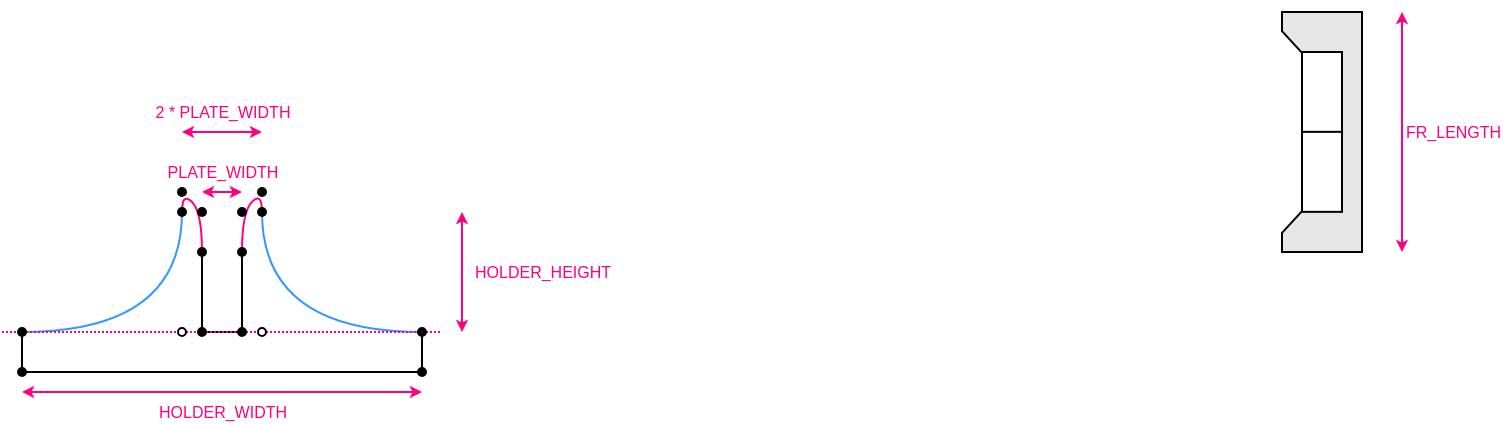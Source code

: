 <mxfile version="14.9.6" type="device"><diagram name="Design" id="nXPKwJXAH-5F6qmLnJLC"><mxGraphModel dx="1126" dy="1243" grid="1" gridSize="10" guides="1" tooltips="1" connect="0" arrows="0" fold="0" page="1" pageScale="1" pageWidth="850" pageHeight="1100" math="1" shadow="0"><root><mxCell id="qJvSbRiIBnACyHdeIX3_-0"/><mxCell id="qJvSbRiIBnACyHdeIX3_-1" parent="qJvSbRiIBnACyHdeIX3_-0"/><mxCell id="I1pL8vsgIzhK7QqkMnYN-3" value="" style="verticalLabelPosition=bottom;verticalAlign=middle;html=1;shape=mxgraph.basic.polygon;polyCoords=[[0,0.08],[0,0],[1,0],[1,1],[0,1],[0,0.92],[0.25,0.83],[0.25,0.17]];polyline=0;rounded=0;fillColor=#E6E6E6;" parent="qJvSbRiIBnACyHdeIX3_-1" vertex="1"><mxGeometry x="-130" y="-980" width="40" height="120" as="geometry"/></mxCell><mxCell id="I1pL8vsgIzhK7QqkMnYN-0" value="" style="rounded=0;whiteSpace=wrap;html=1;" parent="qJvSbRiIBnACyHdeIX3_-1" vertex="1"><mxGeometry x="-120" y="-960" width="20" height="40" as="geometry"/></mxCell><mxCell id="I1pL8vsgIzhK7QqkMnYN-1" value="" style="rounded=0;whiteSpace=wrap;html=1;" parent="qJvSbRiIBnACyHdeIX3_-1" vertex="1"><mxGeometry x="-120" y="-920.08" width="20" height="40" as="geometry"/></mxCell><mxCell id="I1pL8vsgIzhK7QqkMnYN-4" value="FR_LENGTH" style="endArrow=classic;startArrow=classic;html=1;strokeColor=#FF0080;startSize=3;endSize=3;fontSize=8;fontColor=#FF0080;labelBackgroundColor=none;align=left;" parent="qJvSbRiIBnACyHdeIX3_-1" edge="1"><mxGeometry width="50" height="50" relative="1" as="geometry"><mxPoint x="-70" y="-860" as="sourcePoint"/><mxPoint x="-70" y="-980" as="targetPoint"/><mxPoint as="offset"/></mxGeometry></mxCell><mxCell id="77paxFPMBY1JmJb9hoOi-0" value="HOLDER_WIDTH" style="endArrow=classic;startArrow=classic;html=1;strokeColor=#FF0080;startSize=3;endSize=3;fontSize=8;fontColor=#FF0080;labelBackgroundColor=none;" parent="qJvSbRiIBnACyHdeIX3_-1" edge="1"><mxGeometry y="10" width="50" height="50" relative="1" as="geometry"><mxPoint x="-560" y="-790" as="sourcePoint"/><mxPoint x="-760" y="-790" as="targetPoint"/><mxPoint as="offset"/></mxGeometry></mxCell><mxCell id="3XWnVwsbX8RVjuRimo8e-0" value="" style="endArrow=none;html=1;rounded=0;" edge="1" parent="qJvSbRiIBnACyHdeIX3_-1"><mxGeometry width="50" height="50" relative="1" as="geometry"><mxPoint x="-760" y="-820" as="sourcePoint"/><mxPoint x="-560" y="-820" as="targetPoint"/><Array as="points"><mxPoint x="-760" y="-800"/><mxPoint x="-560" y="-800"/></Array></mxGeometry></mxCell><mxCell id="3XWnVwsbX8RVjuRimo8e-1" value="" style="endArrow=none;html=1;rounded=0;" edge="1" parent="qJvSbRiIBnACyHdeIX3_-1"><mxGeometry width="50" height="50" relative="1" as="geometry"><mxPoint x="-670" y="-860" as="sourcePoint"/><mxPoint x="-650" y="-860" as="targetPoint"/><Array as="points"><mxPoint x="-670" y="-850"/><mxPoint x="-670" y="-820"/><mxPoint x="-650" y="-820"/><mxPoint x="-650" y="-850"/></Array></mxGeometry></mxCell><mxCell id="3XWnVwsbX8RVjuRimo8e-2" value="" style="endArrow=none;html=1;curved=1;strokeColor=#3399FF;" edge="1" parent="qJvSbRiIBnACyHdeIX3_-1"><mxGeometry width="50" height="50" relative="1" as="geometry"><mxPoint x="-640" y="-880" as="sourcePoint"/><mxPoint x="-560" y="-820" as="targetPoint"/><Array as="points"><mxPoint x="-640" y="-820"/></Array></mxGeometry></mxCell><mxCell id="3XWnVwsbX8RVjuRimo8e-3" value="" style="endArrow=none;html=1;curved=1;strokeColor=#3399FF;" edge="1" parent="qJvSbRiIBnACyHdeIX3_-1"><mxGeometry width="50" height="50" relative="1" as="geometry"><mxPoint x="-760" y="-820" as="sourcePoint"/><mxPoint x="-680" y="-880" as="targetPoint"/><Array as="points"><mxPoint x="-680" y="-820"/></Array></mxGeometry></mxCell><mxCell id="3XWnVwsbX8RVjuRimo8e-4" value="" style="endArrow=none;dashed=1;html=1;dashPattern=1 1;strokeWidth=1;strokeColor=#FF0080;" edge="1" parent="qJvSbRiIBnACyHdeIX3_-1"><mxGeometry width="50" height="50" relative="1" as="geometry"><mxPoint x="-770" y="-820" as="sourcePoint"/><mxPoint x="-550" y="-820" as="targetPoint"/></mxGeometry></mxCell><mxCell id="3XWnVwsbX8RVjuRimo8e-5" value="PLATE_WIDTH" style="endArrow=classic;startArrow=classic;html=1;strokeColor=#FF0080;startSize=3;endSize=3;fontSize=8;fontColor=#FF0080;labelBackgroundColor=none;" edge="1" parent="qJvSbRiIBnACyHdeIX3_-1"><mxGeometry y="-10" width="50" height="50" relative="1" as="geometry"><mxPoint x="-650" y="-890" as="sourcePoint"/><mxPoint x="-670" y="-890" as="targetPoint"/><mxPoint as="offset"/></mxGeometry></mxCell><mxCell id="3XWnVwsbX8RVjuRimo8e-6" value="HOLDER_HEIGHT" style="endArrow=classic;startArrow=classic;html=1;strokeColor=#FF0080;startSize=3;endSize=3;fontSize=8;fontColor=#FF0080;labelBackgroundColor=none;" edge="1" parent="qJvSbRiIBnACyHdeIX3_-1"><mxGeometry y="-40" width="50" height="50" relative="1" as="geometry"><mxPoint x="-540" y="-820" as="sourcePoint"/><mxPoint x="-540" y="-880" as="targetPoint"/><mxPoint as="offset"/></mxGeometry></mxCell><mxCell id="3XWnVwsbX8RVjuRimo8e-8" value="2 * PLATE_WIDTH" style="endArrow=classic;startArrow=classic;html=1;strokeColor=#FF0080;startSize=3;endSize=3;fontSize=8;fontColor=#FF0080;labelBackgroundColor=none;" edge="1" parent="qJvSbRiIBnACyHdeIX3_-1"><mxGeometry y="-10" width="50" height="50" relative="1" as="geometry"><mxPoint x="-640" y="-920" as="sourcePoint"/><mxPoint x="-680" y="-920" as="targetPoint"/><mxPoint as="offset"/></mxGeometry></mxCell><mxCell id="3XWnVwsbX8RVjuRimo8e-9" value="" style="endArrow=none;html=1;strokeWidth=1;curved=1;strokeColor=#FF0080;" edge="1" parent="qJvSbRiIBnACyHdeIX3_-1"><mxGeometry width="50" height="50" relative="1" as="geometry"><mxPoint x="-670" y="-860" as="sourcePoint"/><mxPoint x="-680" y="-880" as="targetPoint"/><Array as="points"><mxPoint x="-670" y="-880"/><mxPoint x="-680" y="-890"/></Array></mxGeometry></mxCell><mxCell id="3XWnVwsbX8RVjuRimo8e-10" value="" style="endArrow=none;html=1;strokeWidth=1;curved=1;strokeColor=#FF0080;" edge="1" parent="qJvSbRiIBnACyHdeIX3_-1"><mxGeometry width="50" height="50" relative="1" as="geometry"><mxPoint x="-640" y="-880.08" as="sourcePoint"/><mxPoint x="-650" y="-860" as="targetPoint"/><Array as="points"><mxPoint x="-640" y="-890.08"/><mxPoint x="-650" y="-880"/></Array></mxGeometry></mxCell><mxCell id="3XWnVwsbX8RVjuRimo8e-11" value="" style="ellipse;whiteSpace=wrap;html=1;aspect=fixed;fillColor=#000000;connectable=0;allowArrows=0;" vertex="1" parent="qJvSbRiIBnACyHdeIX3_-1"><mxGeometry x="-762" y="-802" width="4" height="4" as="geometry"/></mxCell><mxCell id="3XWnVwsbX8RVjuRimo8e-12" value="" style="ellipse;whiteSpace=wrap;html=1;aspect=fixed;fillColor=#000000;connectable=0;allowArrows=0;" vertex="1" parent="qJvSbRiIBnACyHdeIX3_-1"><mxGeometry x="-762" y="-822" width="4" height="4" as="geometry"/></mxCell><mxCell id="3XWnVwsbX8RVjuRimo8e-15" value="" style="ellipse;whiteSpace=wrap;html=1;aspect=fixed;connectable=0;allowArrows=0;fillColor=#FFFFFF;" vertex="1" parent="qJvSbRiIBnACyHdeIX3_-1"><mxGeometry x="-682" y="-822" width="4" height="4" as="geometry"/></mxCell><mxCell id="3XWnVwsbX8RVjuRimo8e-16" value="" style="ellipse;whiteSpace=wrap;html=1;aspect=fixed;fillColor=#000000;connectable=0;allowArrows=0;" vertex="1" parent="qJvSbRiIBnACyHdeIX3_-1"><mxGeometry x="-682" y="-882" width="4" height="4" as="geometry"/></mxCell><mxCell id="3XWnVwsbX8RVjuRimo8e-18" value="" style="ellipse;whiteSpace=wrap;html=1;aspect=fixed;fillColor=#000000;connectable=0;allowArrows=0;" vertex="1" parent="qJvSbRiIBnACyHdeIX3_-1"><mxGeometry x="-672" y="-862" width="4" height="4" as="geometry"/></mxCell><mxCell id="3XWnVwsbX8RVjuRimo8e-19" value="" style="ellipse;whiteSpace=wrap;html=1;aspect=fixed;fillColor=#000000;connectable=0;allowArrows=0;" vertex="1" parent="qJvSbRiIBnACyHdeIX3_-1"><mxGeometry x="-682" y="-892" width="4" height="4" as="geometry"/></mxCell><mxCell id="3XWnVwsbX8RVjuRimo8e-20" value="" style="ellipse;whiteSpace=wrap;html=1;aspect=fixed;fillColor=#000000;connectable=0;allowArrows=0;" vertex="1" parent="qJvSbRiIBnACyHdeIX3_-1"><mxGeometry x="-672" y="-882" width="4" height="4" as="geometry"/></mxCell><mxCell id="3XWnVwsbX8RVjuRimo8e-21" value="" style="ellipse;whiteSpace=wrap;html=1;aspect=fixed;fillColor=#000000;connectable=0;allowArrows=0;" vertex="1" parent="qJvSbRiIBnACyHdeIX3_-1"><mxGeometry x="-642" y="-882" width="4" height="4" as="geometry"/></mxCell><mxCell id="3XWnVwsbX8RVjuRimo8e-22" value="" style="ellipse;whiteSpace=wrap;html=1;aspect=fixed;fillColor=#000000;connectable=0;allowArrows=0;" vertex="1" parent="qJvSbRiIBnACyHdeIX3_-1"><mxGeometry x="-652" y="-862" width="4" height="4" as="geometry"/></mxCell><mxCell id="3XWnVwsbX8RVjuRimo8e-23" value="" style="ellipse;whiteSpace=wrap;html=1;aspect=fixed;fillColor=#000000;connectable=0;allowArrows=0;" vertex="1" parent="qJvSbRiIBnACyHdeIX3_-1"><mxGeometry x="-642" y="-892" width="4" height="4" as="geometry"/></mxCell><mxCell id="3XWnVwsbX8RVjuRimo8e-24" value="" style="ellipse;whiteSpace=wrap;html=1;aspect=fixed;fillColor=#000000;connectable=0;allowArrows=0;" vertex="1" parent="qJvSbRiIBnACyHdeIX3_-1"><mxGeometry x="-652" y="-882" width="4" height="4" as="geometry"/></mxCell><mxCell id="3XWnVwsbX8RVjuRimo8e-25" value="" style="ellipse;whiteSpace=wrap;html=1;aspect=fixed;fillColor=#000000;connectable=0;allowArrows=0;" vertex="1" parent="qJvSbRiIBnACyHdeIX3_-1"><mxGeometry x="-672" y="-822" width="4" height="4" as="geometry"/></mxCell><mxCell id="3XWnVwsbX8RVjuRimo8e-26" value="" style="ellipse;whiteSpace=wrap;html=1;aspect=fixed;fillColor=#000000;connectable=0;allowArrows=0;" vertex="1" parent="qJvSbRiIBnACyHdeIX3_-1"><mxGeometry x="-652" y="-822" width="4" height="4" as="geometry"/></mxCell><mxCell id="3XWnVwsbX8RVjuRimo8e-27" value="" style="ellipse;whiteSpace=wrap;html=1;aspect=fixed;connectable=0;allowArrows=0;fillColor=#FFFFFF;" vertex="1" parent="qJvSbRiIBnACyHdeIX3_-1"><mxGeometry x="-642" y="-822" width="4" height="4" as="geometry"/></mxCell><mxCell id="3XWnVwsbX8RVjuRimo8e-28" value="" style="ellipse;whiteSpace=wrap;html=1;aspect=fixed;fillColor=#000000;connectable=0;allowArrows=0;" vertex="1" parent="qJvSbRiIBnACyHdeIX3_-1"><mxGeometry x="-562" y="-802" width="4" height="4" as="geometry"/></mxCell><mxCell id="3XWnVwsbX8RVjuRimo8e-29" value="" style="ellipse;whiteSpace=wrap;html=1;aspect=fixed;fillColor=#000000;connectable=0;allowArrows=0;" vertex="1" parent="qJvSbRiIBnACyHdeIX3_-1"><mxGeometry x="-562" y="-822" width="4" height="4" as="geometry"/></mxCell></root></mxGraphModel></diagram></mxfile>